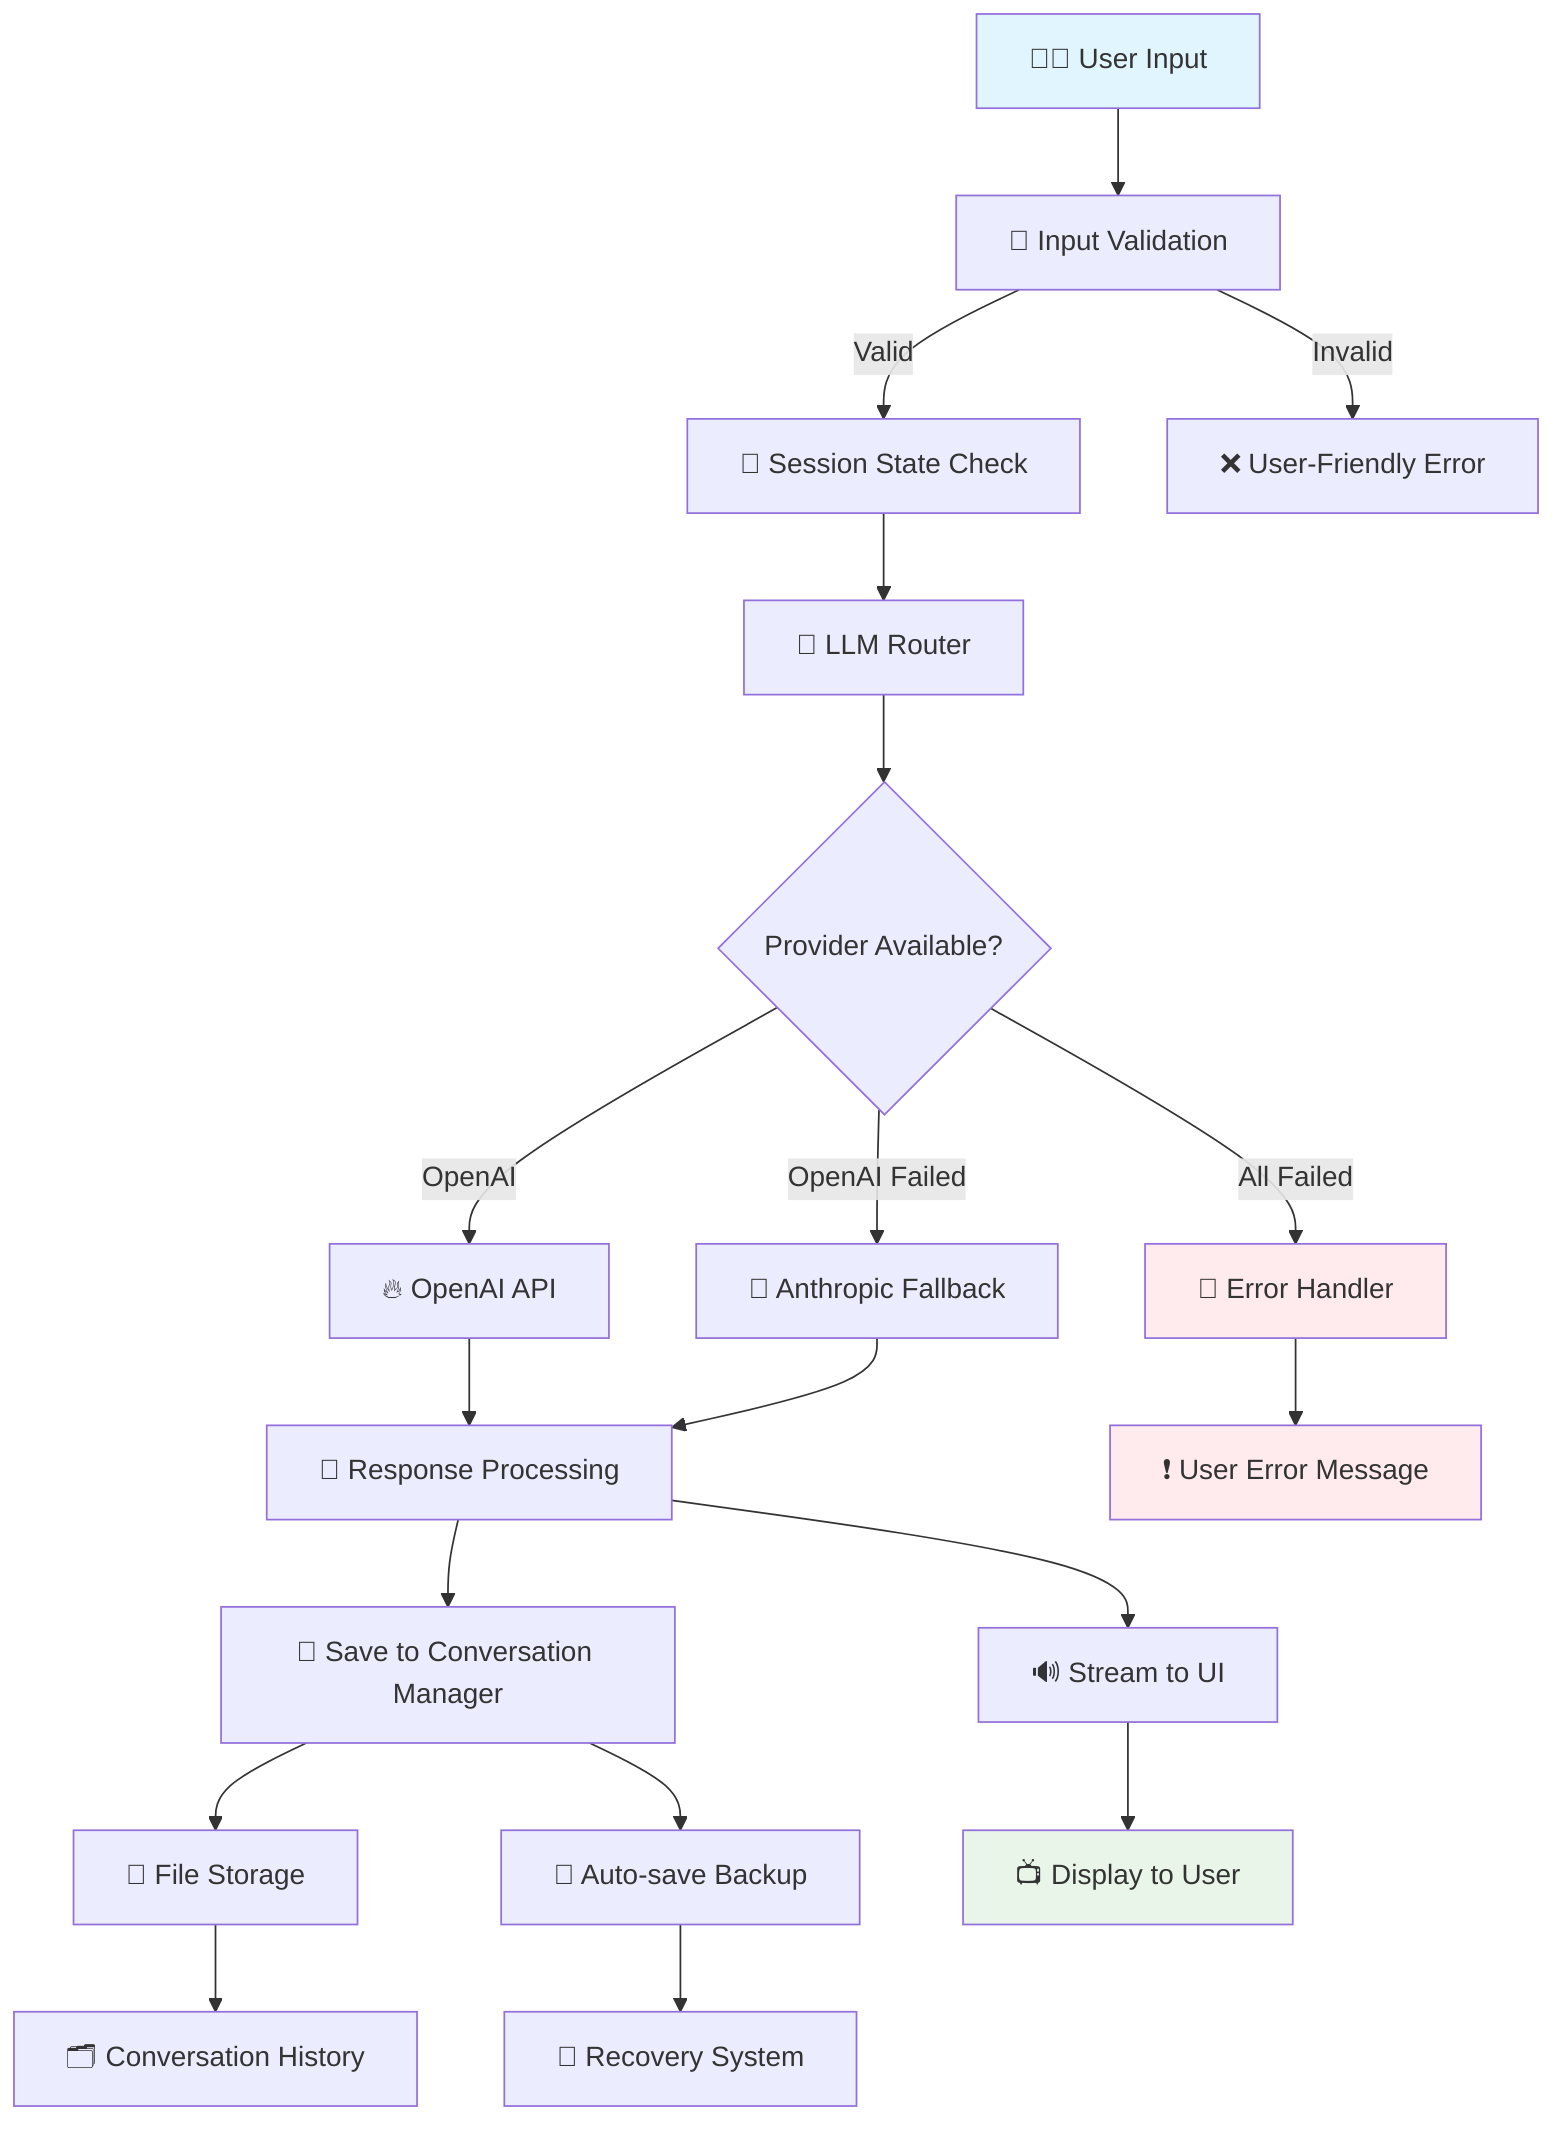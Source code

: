 %% End-to-End Data Flow Diagram (Convoscope)

flowchart TD
    A[🧑‍💻 User Input] --> B[🔎 Input Validation]
    B --> |Valid| C[🧠 Session State Check]
    B --> |Invalid| D[❌ User-Friendly Error]

    C --> E[🤖 LLM Router]
    E --> F{Provider Available?}

    F --> |OpenAI| G[🔥 OpenAI API]
    F --> |OpenAI Failed| H[🧠 Anthropic Fallback]
    F --> |All Failed| I[🚨 Error Handler]

    G --> J[🧵 Response Processing]
    H --> J
    I --> K[❗ User Error Message]

    J --> L[🔊 Stream to UI]
    J --> M[💾 Save to Conversation Manager]

    M --> N[📁 File Storage]
    M --> O[🛟 Auto-save Backup]

    L --> P[📺 Display to User]
    N --> Q[🗂️ Conversation History]
    O --> R[🧯 Recovery System]

    style A fill:#e1f5fe
    style P fill:#e8f5e8
    style K fill:#ffebee
    style I fill:#ffebee